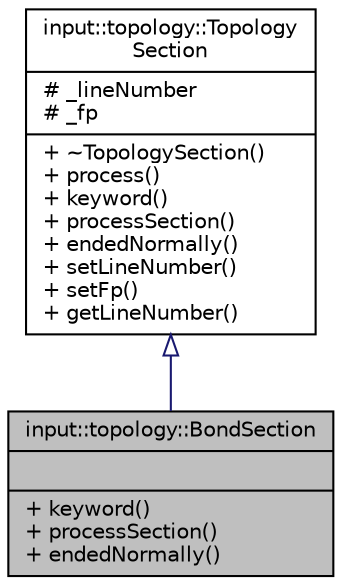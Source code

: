 digraph "input::topology::BondSection"
{
 // LATEX_PDF_SIZE
  edge [fontname="Helvetica",fontsize="10",labelfontname="Helvetica",labelfontsize="10"];
  node [fontname="Helvetica",fontsize="10",shape=record];
  Node1 [label="{input::topology::BondSection\n||+ keyword()\l+ processSection()\l+ endedNormally()\l}",height=0.2,width=0.4,color="black", fillcolor="grey75", style="filled", fontcolor="black",tooltip="reads bond section of topology file"];
  Node2 -> Node1 [dir="back",color="midnightblue",fontsize="10",style="solid",arrowtail="onormal",fontname="Helvetica"];
  Node2 [label="{input::topology::Topology\lSection\n|# _lineNumber\l# _fp\l|+ ~TopologySection()\l+ process()\l+ keyword()\l+ processSection()\l+ endedNormally()\l+ setLineNumber()\l+ setFp()\l+ getLineNumber()\l}",height=0.2,width=0.4,color="black", fillcolor="white", style="filled",URL="$classinput_1_1topology_1_1TopologySection.html",tooltip="base class for reading topology file sections"];
}
